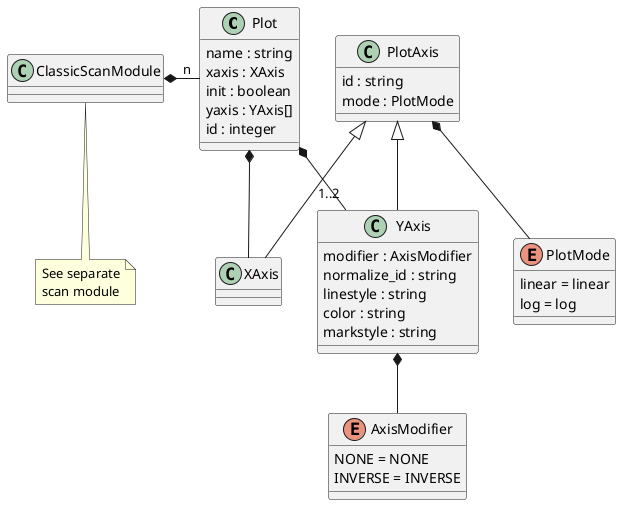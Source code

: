 @startuml
'https://plantuml.com/class-diagram

class Plot {
    name : string
    xaxis : XAxis
    init : boolean
    yaxis : YAxis[]
    id : integer
}
Plot *-- XAxis
Plot *-- "1..2" YAxis
ClassicScanModule *- "n" Plot

note bottom of ClassicScanModule: See separate\nscan module

class PlotAxis {
    id : string
    mode : PlotMode
}
PlotAxis <|-- XAxis
PlotAxis <|-- YAxis
PlotAxis *-- PlotMode

class XAxis {
}

class YAxis {
    modifier : AxisModifier
    normalize_id : string
    linestyle : string
    color : string
    markstyle : string
}
YAxis *-- AxisModifier

enum AxisModifier {
    NONE = NONE
    INVERSE = INVERSE
}

enum PlotMode {
    linear = linear
    log = log
}

@enduml